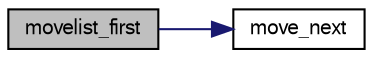 digraph "movelist_first"
{
 // LATEX_PDF_SIZE
  bgcolor="transparent";
  edge [fontname="FreeSans",fontsize="10",labelfontname="FreeSans",labelfontsize="10"];
  node [fontname="FreeSans",fontsize="10",shape=record];
  rankdir="LR";
  Node1 [label="movelist_first",height=0.2,width=0.4,color="black", fillcolor="grey75", style="filled", fontcolor="black",tooltip="Return the first move of the list."];
  Node1 -> Node2 [color="midnightblue",fontsize="10",style="solid",fontname="FreeSans"];
  Node2 [label="move_next",height=0.2,width=0.4,color="black",URL="$move_8c.html#a70f7e30cf2aa1dffdcde82ad10badab4",tooltip="Return the next move from the list."];
}
